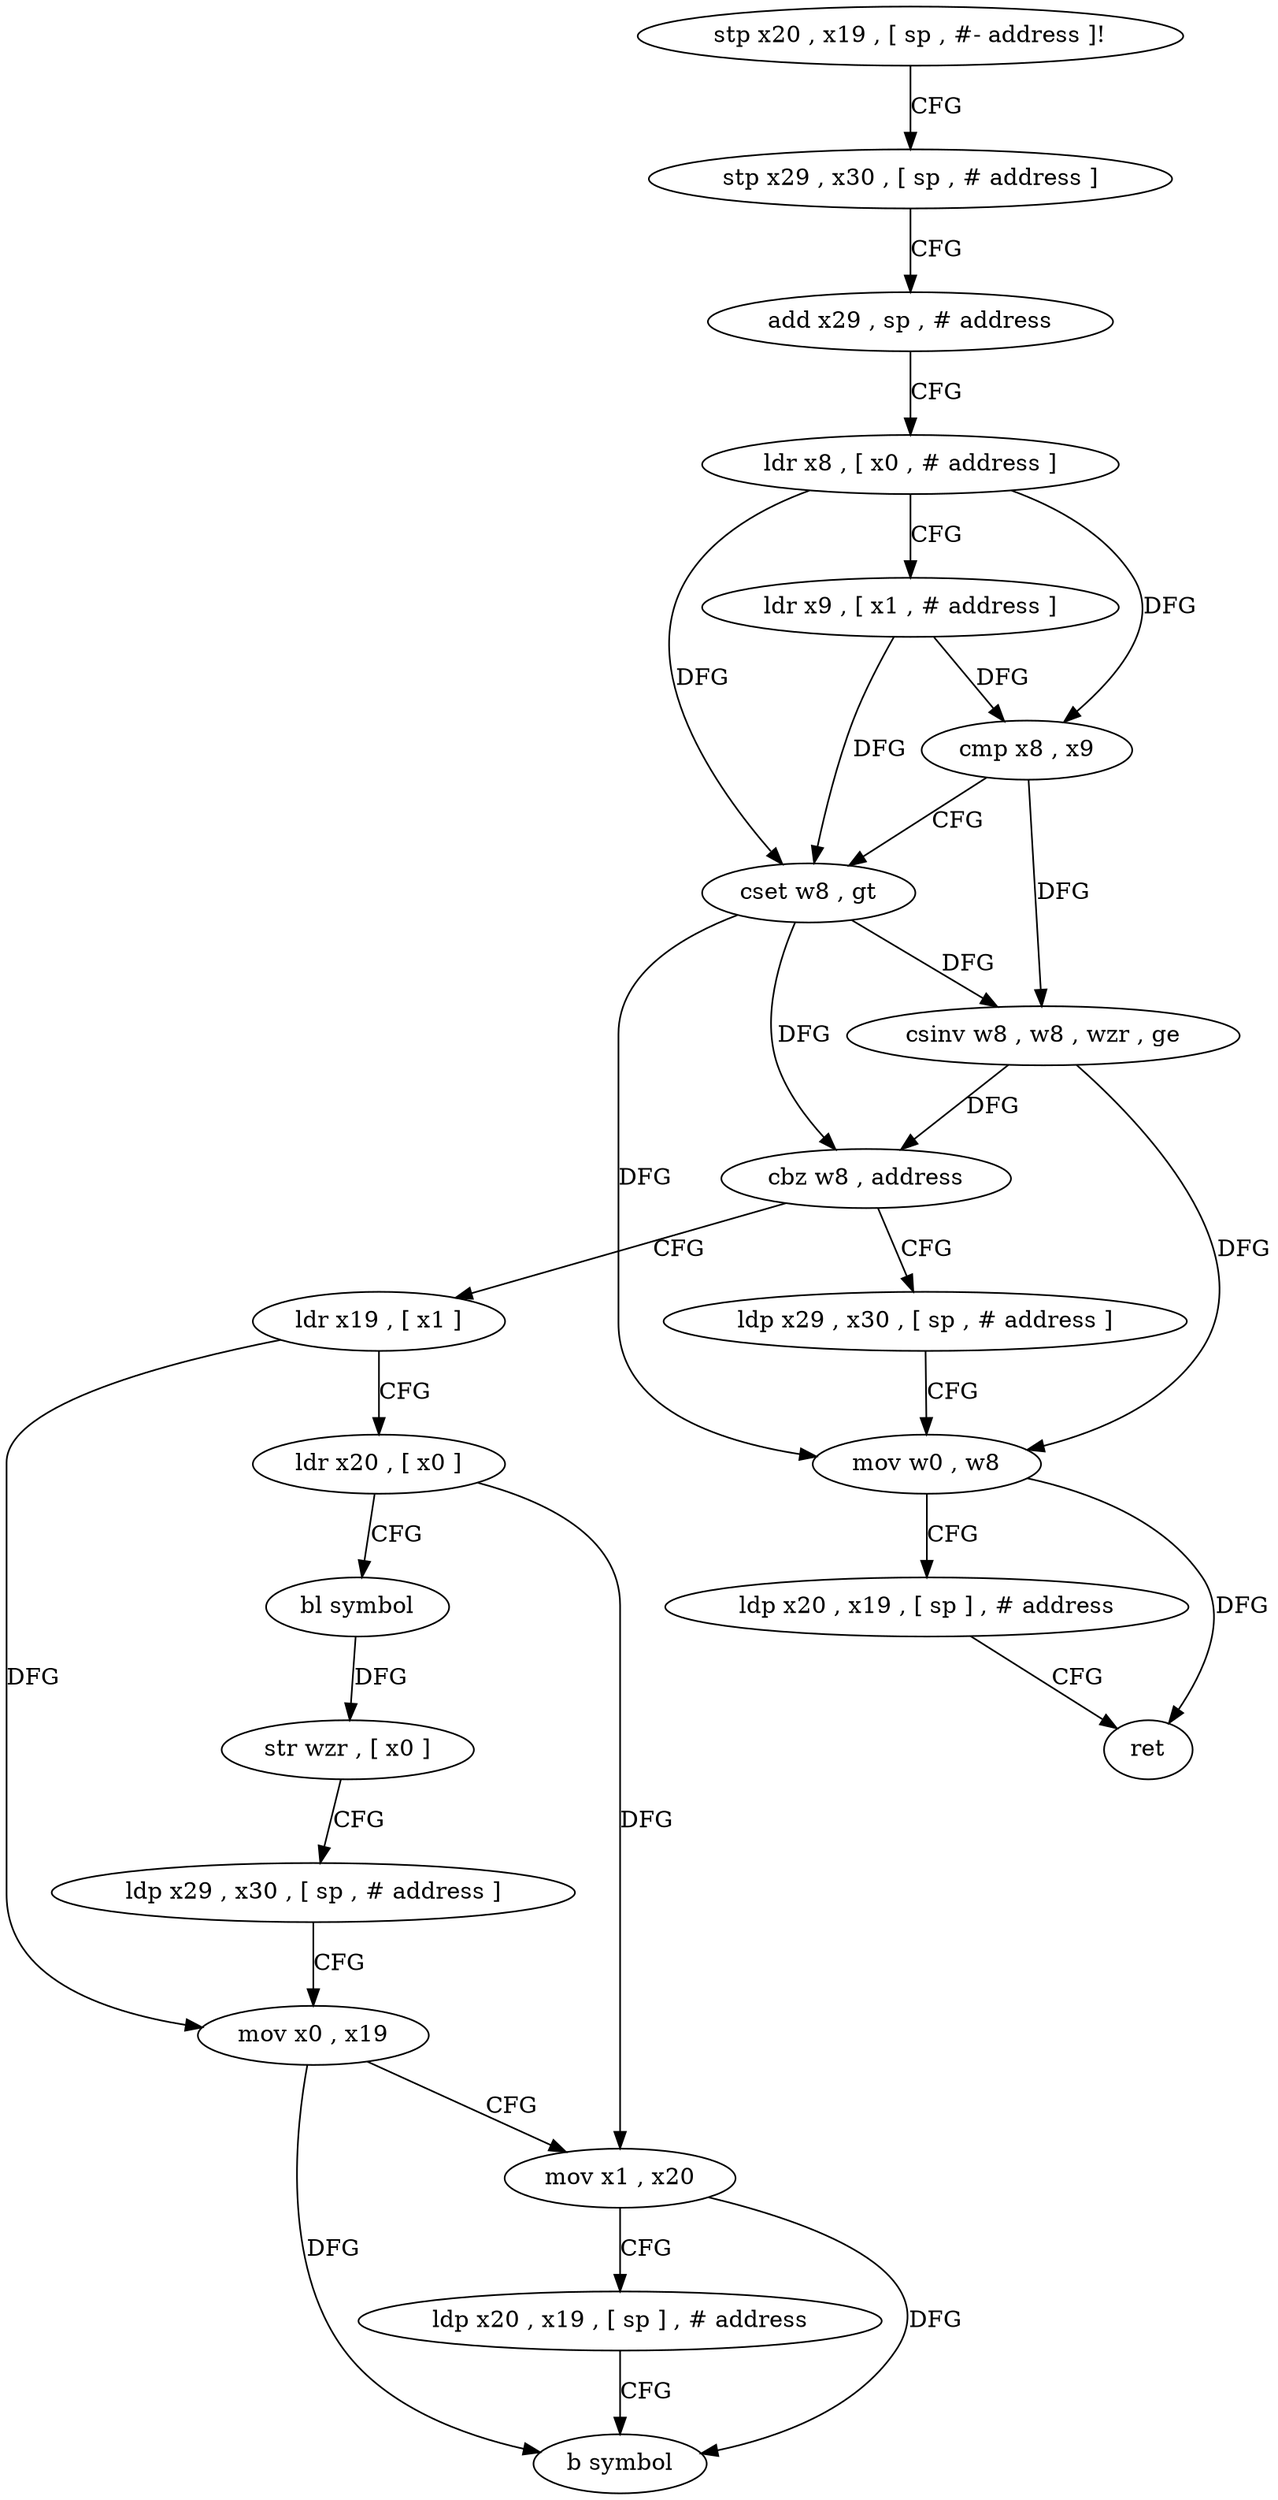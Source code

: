 digraph "func" {
"4234476" [label = "stp x20 , x19 , [ sp , #- address ]!" ]
"4234480" [label = "stp x29 , x30 , [ sp , # address ]" ]
"4234484" [label = "add x29 , sp , # address" ]
"4234488" [label = "ldr x8 , [ x0 , # address ]" ]
"4234492" [label = "ldr x9 , [ x1 , # address ]" ]
"4234496" [label = "cmp x8 , x9" ]
"4234500" [label = "cset w8 , gt" ]
"4234504" [label = "csinv w8 , w8 , wzr , ge" ]
"4234508" [label = "cbz w8 , address" ]
"4234528" [label = "ldr x19 , [ x1 ]" ]
"4234512" [label = "ldp x29 , x30 , [ sp , # address ]" ]
"4234532" [label = "ldr x20 , [ x0 ]" ]
"4234536" [label = "bl symbol" ]
"4234540" [label = "str wzr , [ x0 ]" ]
"4234544" [label = "ldp x29 , x30 , [ sp , # address ]" ]
"4234548" [label = "mov x0 , x19" ]
"4234552" [label = "mov x1 , x20" ]
"4234556" [label = "ldp x20 , x19 , [ sp ] , # address" ]
"4234560" [label = "b symbol" ]
"4234516" [label = "mov w0 , w8" ]
"4234520" [label = "ldp x20 , x19 , [ sp ] , # address" ]
"4234524" [label = "ret" ]
"4234476" -> "4234480" [ label = "CFG" ]
"4234480" -> "4234484" [ label = "CFG" ]
"4234484" -> "4234488" [ label = "CFG" ]
"4234488" -> "4234492" [ label = "CFG" ]
"4234488" -> "4234496" [ label = "DFG" ]
"4234488" -> "4234500" [ label = "DFG" ]
"4234492" -> "4234496" [ label = "DFG" ]
"4234492" -> "4234500" [ label = "DFG" ]
"4234496" -> "4234500" [ label = "CFG" ]
"4234496" -> "4234504" [ label = "DFG" ]
"4234500" -> "4234504" [ label = "DFG" ]
"4234500" -> "4234508" [ label = "DFG" ]
"4234500" -> "4234516" [ label = "DFG" ]
"4234504" -> "4234508" [ label = "DFG" ]
"4234504" -> "4234516" [ label = "DFG" ]
"4234508" -> "4234528" [ label = "CFG" ]
"4234508" -> "4234512" [ label = "CFG" ]
"4234528" -> "4234532" [ label = "CFG" ]
"4234528" -> "4234548" [ label = "DFG" ]
"4234512" -> "4234516" [ label = "CFG" ]
"4234532" -> "4234536" [ label = "CFG" ]
"4234532" -> "4234552" [ label = "DFG" ]
"4234536" -> "4234540" [ label = "DFG" ]
"4234540" -> "4234544" [ label = "CFG" ]
"4234544" -> "4234548" [ label = "CFG" ]
"4234548" -> "4234552" [ label = "CFG" ]
"4234548" -> "4234560" [ label = "DFG" ]
"4234552" -> "4234556" [ label = "CFG" ]
"4234552" -> "4234560" [ label = "DFG" ]
"4234556" -> "4234560" [ label = "CFG" ]
"4234516" -> "4234520" [ label = "CFG" ]
"4234516" -> "4234524" [ label = "DFG" ]
"4234520" -> "4234524" [ label = "CFG" ]
}
